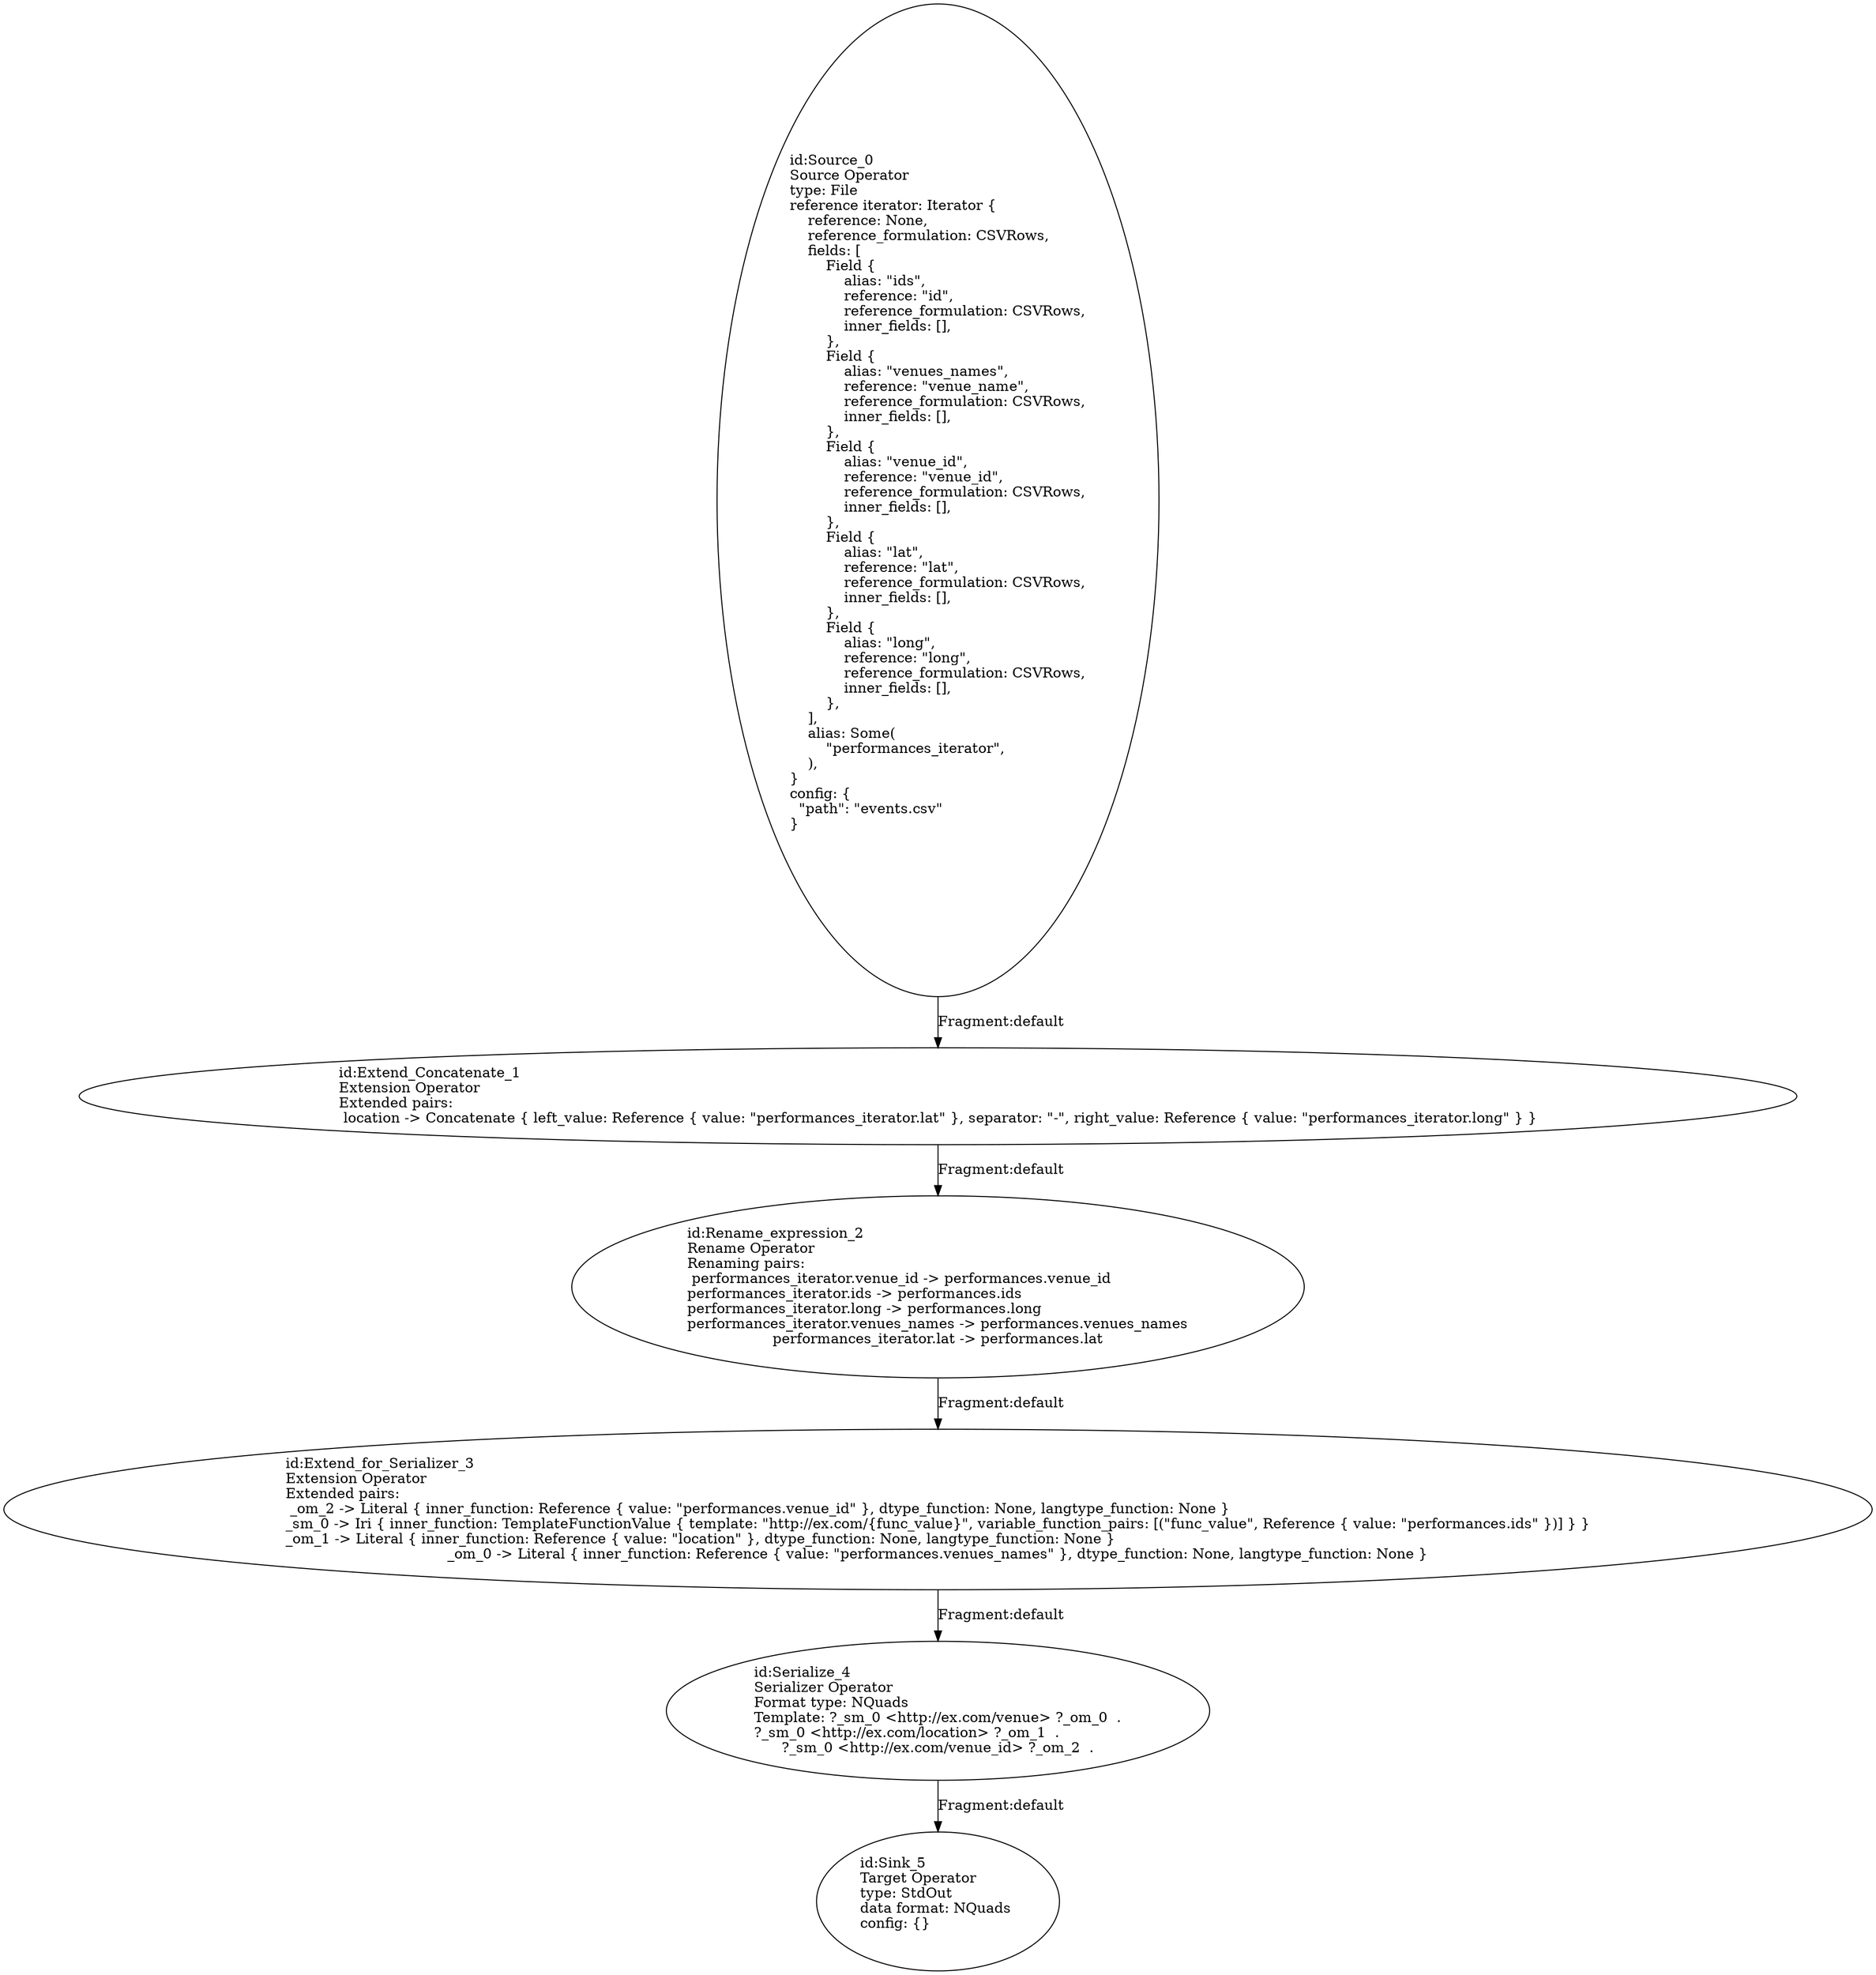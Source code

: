 digraph {
    0 [ label = "id:Source_0 \lSource Operator\ltype: File \lreference iterator: Iterator {\l    reference: None,\l    reference_formulation: CSVRows,\l    fields: [\l        Field {\l            alias: \"ids\",\l            reference: \"id\",\l            reference_formulation: CSVRows,\l            inner_fields: [],\l        },\l        Field {\l            alias: \"venues_names\",\l            reference: \"venue_name\",\l            reference_formulation: CSVRows,\l            inner_fields: [],\l        },\l        Field {\l            alias: \"venue_id\",\l            reference: \"venue_id\",\l            reference_formulation: CSVRows,\l            inner_fields: [],\l        },\l        Field {\l            alias: \"lat\",\l            reference: \"lat\",\l            reference_formulation: CSVRows,\l            inner_fields: [],\l        },\l        Field {\l            alias: \"long\",\l            reference: \"long\",\l            reference_formulation: CSVRows,\l            inner_fields: [],\l        },\l    ],\l    alias: Some(\l        \"performances_iterator\",\l    ),\l} \lconfig: {\l  \"path\": \"events.csv\"\l}\l             " ]
    1 [ label = "id:Extend_Concatenate_1 \lExtension Operator\lExtended pairs: \l location -> Concatenate { left_value: Reference { value: \"performances_iterator.lat\" }, separator: \"-\", right_value: Reference { value: \"performances_iterator.long\" } }" ]
    2 [ label = "id:Rename_expression_2 \lRename Operator\lRenaming pairs:\l performances_iterator.venue_id -> performances.venue_id\lperformances_iterator.ids -> performances.ids\lperformances_iterator.long -> performances.long\lperformances_iterator.venues_names -> performances.venues_names\lperformances_iterator.lat -> performances.lat" ]
    3 [ label = "id:Extend_for_Serializer_3 \lExtension Operator\lExtended pairs: \l _om_2 -> Literal { inner_function: Reference { value: \"performances.venue_id\" }, dtype_function: None, langtype_function: None }\l_sm_0 -> Iri { inner_function: TemplateFunctionValue { template: \"http://ex.com/{func_value}\", variable_function_pairs: [(\"func_value\", Reference { value: \"performances.ids\" })] } }\l_om_1 -> Literal { inner_function: Reference { value: \"location\" }, dtype_function: None, langtype_function: None }\l_om_0 -> Literal { inner_function: Reference { value: \"performances.venues_names\" }, dtype_function: None, langtype_function: None }" ]
    4 [ label = "id:Serialize_4 \lSerializer Operator\lFormat type: NQuads\lTemplate: ?_sm_0 <http://ex.com/venue> ?_om_0  .\l?_sm_0 <http://ex.com/location> ?_om_1  .\l?_sm_0 <http://ex.com/venue_id> ?_om_2  ." ]
    5 [ label = "id:Sink_5 \lTarget Operator\ltype: StdOut \ldata format: NQuads \lconfig: {}\l             " ]
    0 -> 1 [ label = "Fragment:default" ]
    1 -> 2 [ label = "Fragment:default" ]
    2 -> 3 [ label = "Fragment:default" ]
    3 -> 4 [ label = "Fragment:default" ]
    4 -> 5 [ label = "Fragment:default" ]
}
